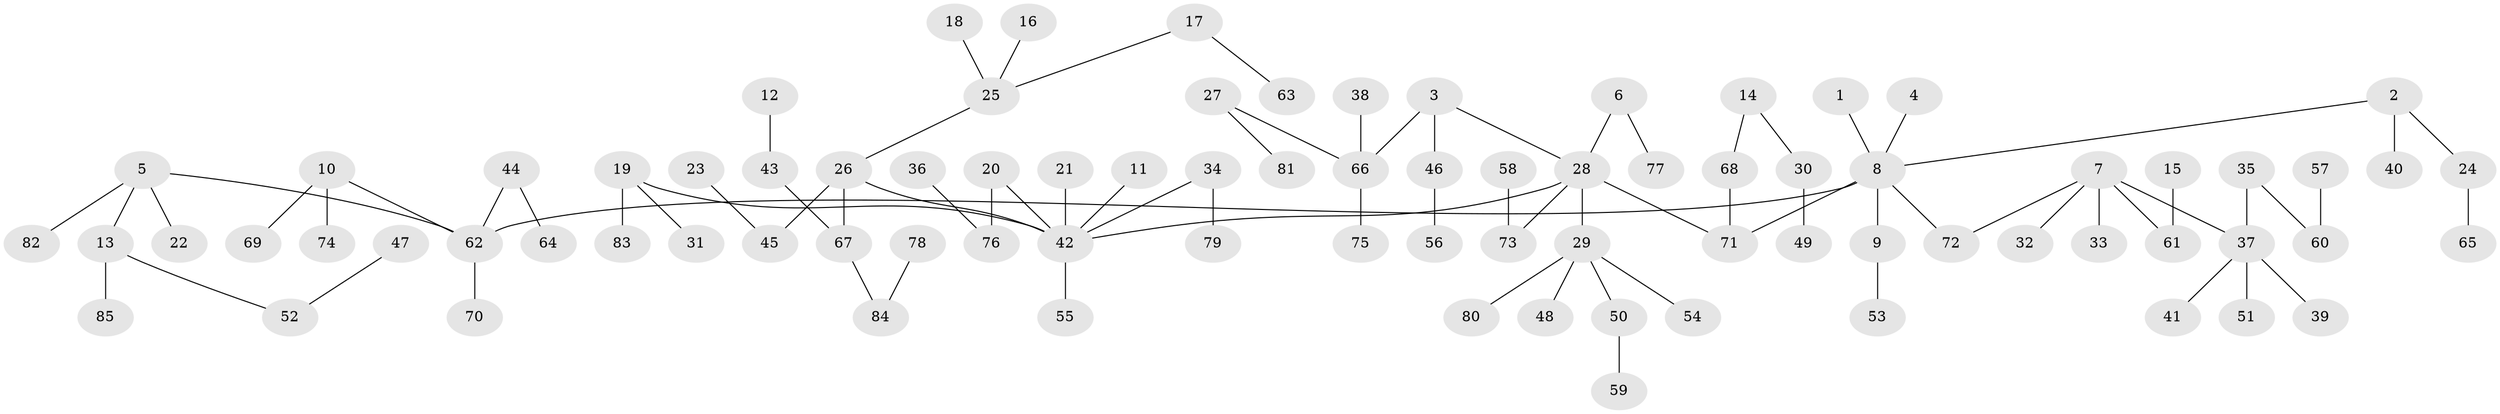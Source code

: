 // original degree distribution, {4: 0.04285714285714286, 3: 0.10714285714285714, 8: 0.007142857142857143, 7: 0.014285714285714285, 9: 0.007142857142857143, 1: 0.5428571428571428, 5: 0.02857142857142857, 6: 0.02142857142857143, 2: 0.22857142857142856}
// Generated by graph-tools (version 1.1) at 2025/37/03/04/25 23:37:16]
// undirected, 85 vertices, 84 edges
graph export_dot {
  node [color=gray90,style=filled];
  1;
  2;
  3;
  4;
  5;
  6;
  7;
  8;
  9;
  10;
  11;
  12;
  13;
  14;
  15;
  16;
  17;
  18;
  19;
  20;
  21;
  22;
  23;
  24;
  25;
  26;
  27;
  28;
  29;
  30;
  31;
  32;
  33;
  34;
  35;
  36;
  37;
  38;
  39;
  40;
  41;
  42;
  43;
  44;
  45;
  46;
  47;
  48;
  49;
  50;
  51;
  52;
  53;
  54;
  55;
  56;
  57;
  58;
  59;
  60;
  61;
  62;
  63;
  64;
  65;
  66;
  67;
  68;
  69;
  70;
  71;
  72;
  73;
  74;
  75;
  76;
  77;
  78;
  79;
  80;
  81;
  82;
  83;
  84;
  85;
  1 -- 8 [weight=1.0];
  2 -- 8 [weight=1.0];
  2 -- 24 [weight=1.0];
  2 -- 40 [weight=1.0];
  3 -- 28 [weight=1.0];
  3 -- 46 [weight=1.0];
  3 -- 66 [weight=1.0];
  4 -- 8 [weight=1.0];
  5 -- 13 [weight=1.0];
  5 -- 22 [weight=1.0];
  5 -- 62 [weight=1.0];
  5 -- 82 [weight=1.0];
  6 -- 28 [weight=1.0];
  6 -- 77 [weight=1.0];
  7 -- 32 [weight=1.0];
  7 -- 33 [weight=1.0];
  7 -- 37 [weight=1.0];
  7 -- 61 [weight=1.0];
  7 -- 72 [weight=1.0];
  8 -- 9 [weight=1.0];
  8 -- 62 [weight=1.0];
  8 -- 71 [weight=1.0];
  8 -- 72 [weight=1.0];
  9 -- 53 [weight=1.0];
  10 -- 62 [weight=1.0];
  10 -- 69 [weight=1.0];
  10 -- 74 [weight=1.0];
  11 -- 42 [weight=1.0];
  12 -- 43 [weight=1.0];
  13 -- 52 [weight=1.0];
  13 -- 85 [weight=1.0];
  14 -- 30 [weight=1.0];
  14 -- 68 [weight=1.0];
  15 -- 61 [weight=1.0];
  16 -- 25 [weight=1.0];
  17 -- 25 [weight=1.0];
  17 -- 63 [weight=1.0];
  18 -- 25 [weight=1.0];
  19 -- 31 [weight=1.0];
  19 -- 42 [weight=1.0];
  19 -- 83 [weight=1.0];
  20 -- 42 [weight=1.0];
  20 -- 76 [weight=1.0];
  21 -- 42 [weight=1.0];
  23 -- 45 [weight=1.0];
  24 -- 65 [weight=1.0];
  25 -- 26 [weight=1.0];
  26 -- 42 [weight=1.0];
  26 -- 45 [weight=1.0];
  26 -- 67 [weight=1.0];
  27 -- 66 [weight=1.0];
  27 -- 81 [weight=1.0];
  28 -- 29 [weight=1.0];
  28 -- 42 [weight=1.0];
  28 -- 71 [weight=1.0];
  28 -- 73 [weight=1.0];
  29 -- 48 [weight=1.0];
  29 -- 50 [weight=1.0];
  29 -- 54 [weight=1.0];
  29 -- 80 [weight=1.0];
  30 -- 49 [weight=1.0];
  34 -- 42 [weight=1.0];
  34 -- 79 [weight=1.0];
  35 -- 37 [weight=1.0];
  35 -- 60 [weight=1.0];
  36 -- 76 [weight=1.0];
  37 -- 39 [weight=1.0];
  37 -- 41 [weight=1.0];
  37 -- 51 [weight=1.0];
  38 -- 66 [weight=1.0];
  42 -- 55 [weight=1.0];
  43 -- 67 [weight=1.0];
  44 -- 62 [weight=1.0];
  44 -- 64 [weight=1.0];
  46 -- 56 [weight=1.0];
  47 -- 52 [weight=1.0];
  50 -- 59 [weight=1.0];
  57 -- 60 [weight=1.0];
  58 -- 73 [weight=1.0];
  62 -- 70 [weight=1.0];
  66 -- 75 [weight=1.0];
  67 -- 84 [weight=1.0];
  68 -- 71 [weight=1.0];
  78 -- 84 [weight=1.0];
}
